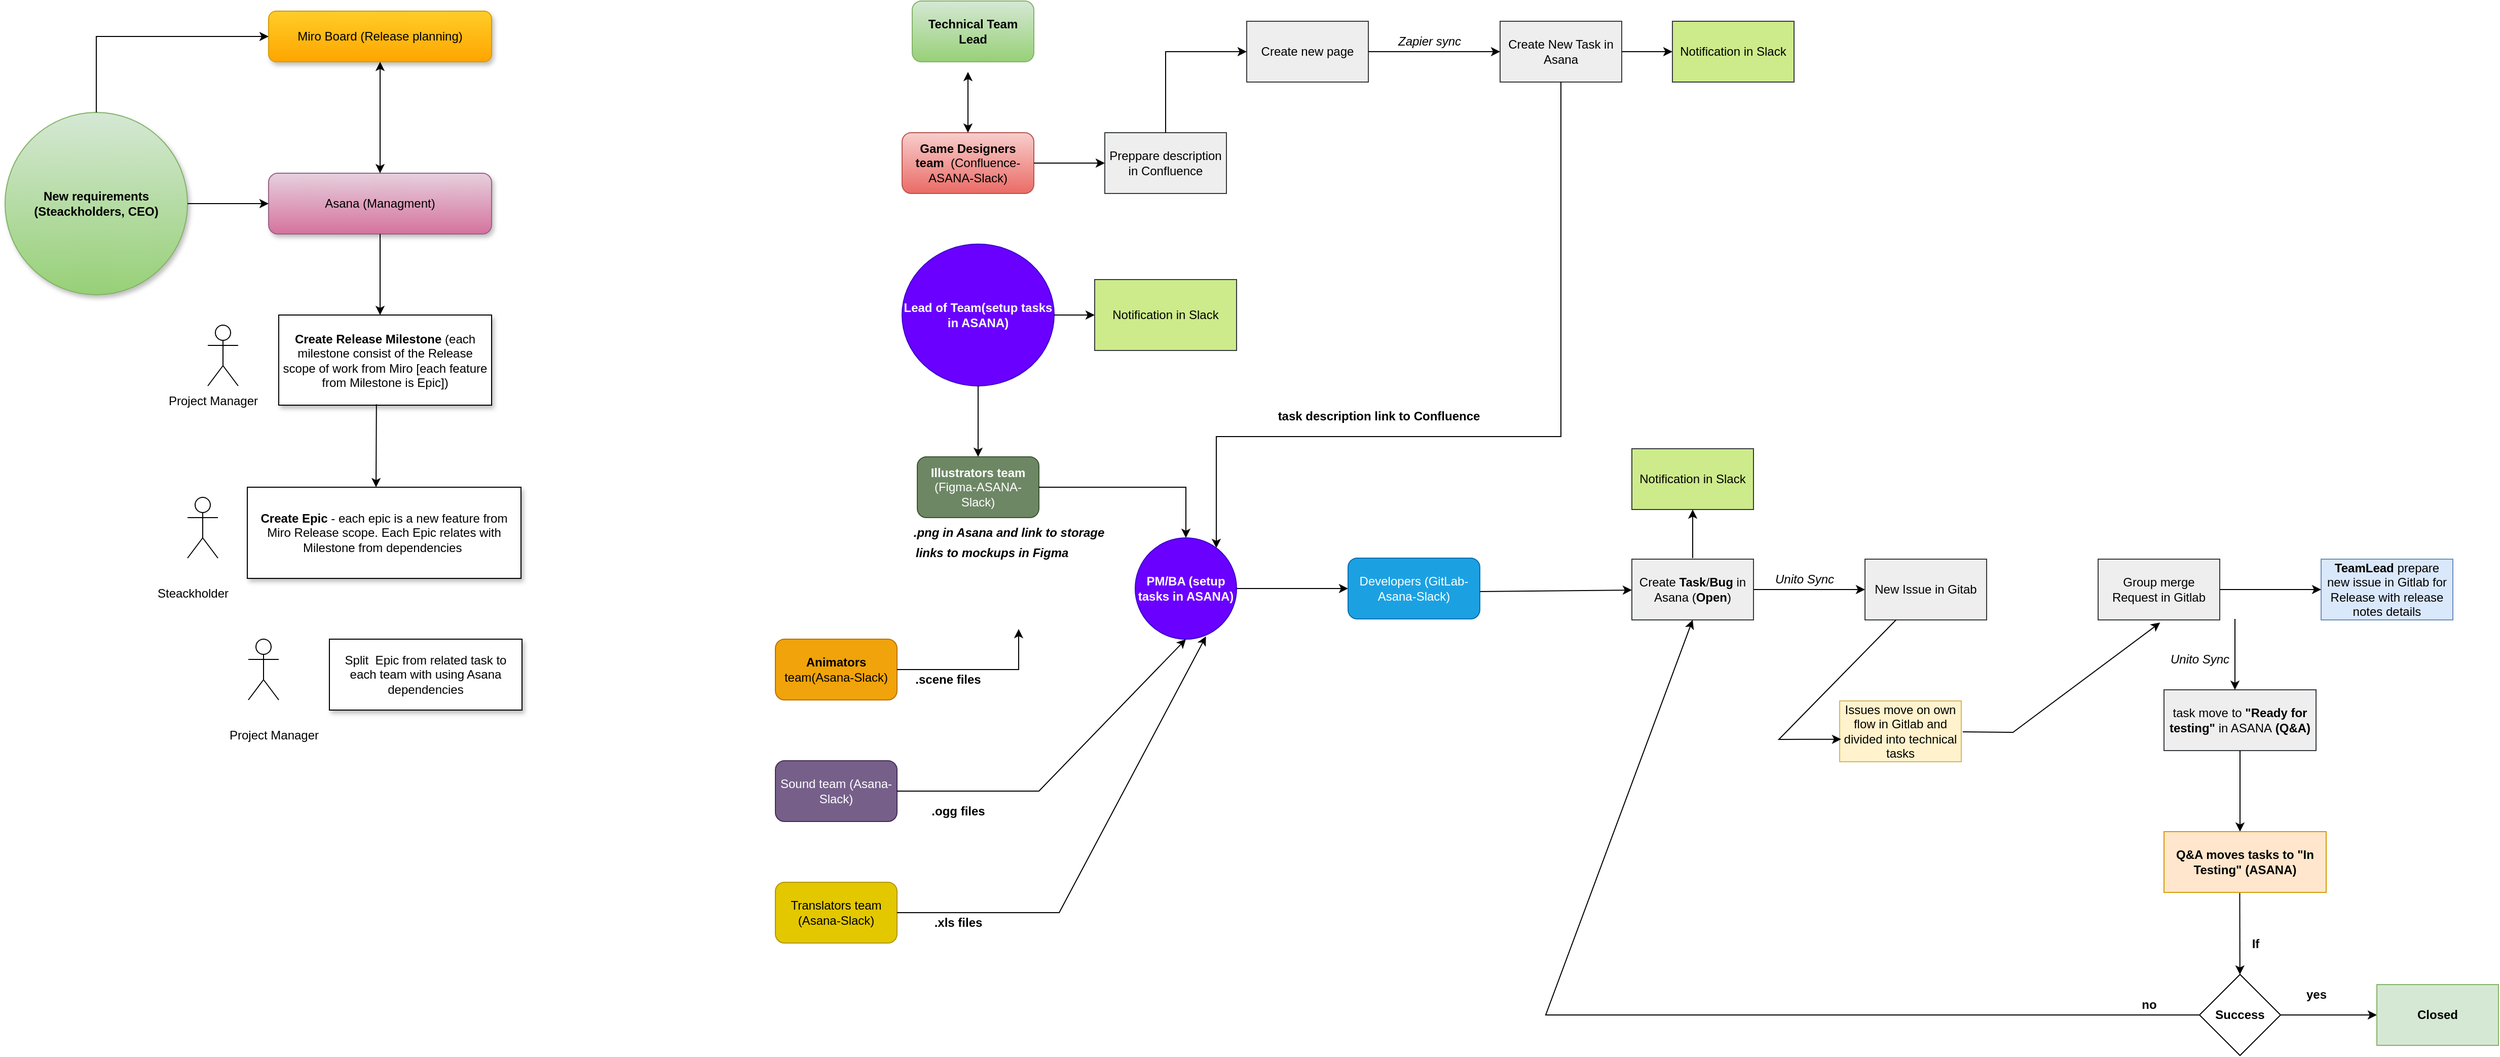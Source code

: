 <mxfile version="21.3.5" type="github">
  <diagram id="6IpWRTOvNhz4fQDFHxwE" name="Page-1">
    <mxGraphModel dx="2059" dy="695" grid="1" gridSize="10" guides="0" tooltips="1" connect="1" arrows="1" fold="1" page="1" pageScale="1" pageWidth="850" pageHeight="1100" math="0" shadow="0">
      <root>
        <mxCell id="0" />
        <mxCell id="1" parent="0" />
        <mxCell id="fXu-zx2hqorw0dzWZYp2-2" value="&lt;b&gt;New requirements (Steackholders, CEO)&lt;/b&gt;" style="ellipse;whiteSpace=wrap;html=1;aspect=fixed;fillColor=#d5e8d4;strokeColor=#82b366;gradientColor=#97d077;shadow=1;" parent="1" vertex="1">
          <mxGeometry x="-450" y="120" width="180" height="180" as="geometry" />
        </mxCell>
        <mxCell id="fXu-zx2hqorw0dzWZYp2-3" value="&lt;b&gt;Game Designers team&amp;nbsp;&lt;/b&gt; (Confluence-ASANA-Slack)" style="rounded=1;whiteSpace=wrap;html=1;fillColor=#f8cecc;strokeColor=#b85450;gradientColor=#ea6b66;" parent="1" vertex="1">
          <mxGeometry x="435" y="140" width="130" height="60" as="geometry" />
        </mxCell>
        <mxCell id="fXu-zx2hqorw0dzWZYp2-4" value="&lt;b&gt;Illustrators team&lt;/b&gt; (Figma-ASANA-Slack)" style="rounded=1;whiteSpace=wrap;html=1;fillColor=#6d8764;fontColor=#ffffff;strokeColor=#3A5431;" parent="1" vertex="1">
          <mxGeometry x="450" y="460" width="120" height="60" as="geometry" />
        </mxCell>
        <mxCell id="fXu-zx2hqorw0dzWZYp2-5" value="&lt;b&gt;Animators&lt;/b&gt; team(Asana-Slack)" style="rounded=1;whiteSpace=wrap;html=1;fillColor=#f0a30a;fontColor=#000000;strokeColor=#BD7000;" parent="1" vertex="1">
          <mxGeometry x="310" y="640" width="120" height="60" as="geometry" />
        </mxCell>
        <mxCell id="fXu-zx2hqorw0dzWZYp2-6" value="Sound team (Asana-Slack)" style="rounded=1;whiteSpace=wrap;html=1;fillColor=#76608a;fontColor=#ffffff;strokeColor=#432D57;" parent="1" vertex="1">
          <mxGeometry x="310" y="760" width="120" height="60" as="geometry" />
        </mxCell>
        <mxCell id="fXu-zx2hqorw0dzWZYp2-7" value="Translators team (Asana-Slack)" style="rounded=1;whiteSpace=wrap;html=1;fillColor=#e3c800;fontColor=#000000;strokeColor=#B09500;" parent="1" vertex="1">
          <mxGeometry x="310" y="880" width="120" height="60" as="geometry" />
        </mxCell>
        <mxCell id="fXu-zx2hqorw0dzWZYp2-11" value="" style="endArrow=classic;html=1;rounded=0;exitX=1;exitY=0.5;exitDx=0;exitDy=0;" parent="1" source="fXu-zx2hqorw0dzWZYp2-5" edge="1">
          <mxGeometry width="50" height="50" relative="1" as="geometry">
            <mxPoint x="600" y="770" as="sourcePoint" />
            <mxPoint x="550" y="630" as="targetPoint" />
            <Array as="points">
              <mxPoint x="550" y="670" />
            </Array>
          </mxGeometry>
        </mxCell>
        <mxCell id="fXu-zx2hqorw0dzWZYp2-12" value="" style="endArrow=classic;html=1;rounded=0;exitX=1;exitY=0.5;exitDx=0;exitDy=0;entryX=0.5;entryY=1;entryDx=0;entryDy=0;" parent="1" source="fXu-zx2hqorw0dzWZYp2-6" target="fXu-zx2hqorw0dzWZYp2-78" edge="1">
          <mxGeometry width="50" height="50" relative="1" as="geometry">
            <mxPoint x="480" y="810" as="sourcePoint" />
            <mxPoint x="560" y="590" as="targetPoint" />
            <Array as="points">
              <mxPoint x="570" y="790" />
            </Array>
          </mxGeometry>
        </mxCell>
        <mxCell id="fXu-zx2hqorw0dzWZYp2-13" value="" style="endArrow=classic;html=1;rounded=0;entryX=0.698;entryY=0.973;entryDx=0;entryDy=0;entryPerimeter=0;exitX=1;exitY=0.5;exitDx=0;exitDy=0;" parent="1" source="fXu-zx2hqorw0dzWZYp2-7" target="fXu-zx2hqorw0dzWZYp2-78" edge="1">
          <mxGeometry width="50" height="50" relative="1" as="geometry">
            <mxPoint x="630" y="840" as="sourcePoint" />
            <mxPoint x="586.2" y="608.22" as="targetPoint" />
            <Array as="points">
              <mxPoint x="590" y="910" />
            </Array>
          </mxGeometry>
        </mxCell>
        <mxCell id="fXu-zx2hqorw0dzWZYp2-20" value="" style="endArrow=classic;html=1;rounded=0;exitX=1;exitY=0.5;exitDx=0;exitDy=0;entryX=0.5;entryY=0;entryDx=0;entryDy=0;" parent="1" source="fXu-zx2hqorw0dzWZYp2-4" target="fXu-zx2hqorw0dzWZYp2-78" edge="1">
          <mxGeometry width="50" height="50" relative="1" as="geometry">
            <mxPoint x="755" y="500" as="sourcePoint" />
            <mxPoint x="715" y="540" as="targetPoint" />
            <Array as="points">
              <mxPoint x="715" y="490" />
            </Array>
          </mxGeometry>
        </mxCell>
        <mxCell id="fXu-zx2hqorw0dzWZYp2-22" value="&lt;b&gt;.scene files&lt;/b&gt;" style="text;html=1;align=center;verticalAlign=middle;resizable=0;points=[];autosize=1;strokeColor=none;fillColor=none;" parent="1" vertex="1">
          <mxGeometry x="435" y="665" width="90" height="30" as="geometry" />
        </mxCell>
        <mxCell id="fXu-zx2hqorw0dzWZYp2-23" value="&lt;b&gt;.ogg files&lt;/b&gt;" style="text;html=1;align=center;verticalAlign=middle;resizable=0;points=[];autosize=1;strokeColor=none;fillColor=none;" parent="1" vertex="1">
          <mxGeometry x="455" y="800" width="70" height="20" as="geometry" />
        </mxCell>
        <mxCell id="fXu-zx2hqorw0dzWZYp2-24" value="&lt;b&gt;.xls files&lt;/b&gt;" style="text;html=1;align=center;verticalAlign=middle;resizable=0;points=[];autosize=1;strokeColor=none;fillColor=none;" parent="1" vertex="1">
          <mxGeometry x="460" y="910" width="60" height="20" as="geometry" />
        </mxCell>
        <mxCell id="fXu-zx2hqorw0dzWZYp2-25" value="&lt;b&gt;&lt;i&gt;links to mockups in Figma&amp;nbsp;&lt;/i&gt;&lt;/b&gt;" style="text;html=1;align=center;verticalAlign=middle;resizable=0;points=[];autosize=1;strokeColor=none;fillColor=none;" parent="1" vertex="1">
          <mxGeometry x="435" y="540" width="180" height="30" as="geometry" />
        </mxCell>
        <mxCell id="fXu-zx2hqorw0dzWZYp2-26" value="Preppare description in Confluence" style="rounded=0;whiteSpace=wrap;html=1;fillColor=#eeeeee;strokeColor=#36393d;" parent="1" vertex="1">
          <mxGeometry x="635" y="140" width="120" height="60" as="geometry" />
        </mxCell>
        <mxCell id="fXu-zx2hqorw0dzWZYp2-27" value="" style="endArrow=classic;html=1;rounded=0;exitX=1;exitY=0.5;exitDx=0;exitDy=0;entryX=0;entryY=0.5;entryDx=0;entryDy=0;" parent="1" source="fXu-zx2hqorw0dzWZYp2-3" target="fXu-zx2hqorw0dzWZYp2-26" edge="1">
          <mxGeometry width="50" height="50" relative="1" as="geometry">
            <mxPoint x="665" y="100" as="sourcePoint" />
            <mxPoint x="715" y="50" as="targetPoint" />
          </mxGeometry>
        </mxCell>
        <mxCell id="fXu-zx2hqorw0dzWZYp2-28" value="Create new page" style="rounded=0;whiteSpace=wrap;html=1;fillColor=#eeeeee;strokeColor=#36393d;" parent="1" vertex="1">
          <mxGeometry x="775" y="30" width="120" height="60" as="geometry" />
        </mxCell>
        <mxCell id="fXu-zx2hqorw0dzWZYp2-29" value="Create New Task in Asana" style="rounded=0;whiteSpace=wrap;html=1;fillColor=#eeeeee;strokeColor=#36393d;" parent="1" vertex="1">
          <mxGeometry x="1025" y="30" width="120" height="60" as="geometry" />
        </mxCell>
        <mxCell id="fXu-zx2hqorw0dzWZYp2-30" value="" style="endArrow=classic;html=1;rounded=0;exitX=1;exitY=0.5;exitDx=0;exitDy=0;entryX=0;entryY=0.5;entryDx=0;entryDy=0;" parent="1" source="fXu-zx2hqorw0dzWZYp2-28" target="fXu-zx2hqorw0dzWZYp2-29" edge="1">
          <mxGeometry width="50" height="50" relative="1" as="geometry">
            <mxPoint x="865" y="160" as="sourcePoint" />
            <mxPoint x="915" y="110" as="targetPoint" />
          </mxGeometry>
        </mxCell>
        <mxCell id="fXu-zx2hqorw0dzWZYp2-31" value="" style="endArrow=classic;html=1;rounded=0;exitX=0.5;exitY=0;exitDx=0;exitDy=0;entryX=0;entryY=0.5;entryDx=0;entryDy=0;" parent="1" source="fXu-zx2hqorw0dzWZYp2-26" target="fXu-zx2hqorw0dzWZYp2-28" edge="1">
          <mxGeometry width="50" height="50" relative="1" as="geometry">
            <mxPoint x="675" y="120" as="sourcePoint" />
            <mxPoint x="725" y="70" as="targetPoint" />
            <Array as="points">
              <mxPoint x="695" y="60" />
            </Array>
          </mxGeometry>
        </mxCell>
        <mxCell id="fXu-zx2hqorw0dzWZYp2-34" value="Notification in Slack" style="rounded=0;whiteSpace=wrap;html=1;fillColor=#cdeb8b;strokeColor=#36393d;" parent="1" vertex="1">
          <mxGeometry x="1195" y="30" width="120" height="60" as="geometry" />
        </mxCell>
        <mxCell id="fXu-zx2hqorw0dzWZYp2-35" value="" style="endArrow=classic;html=1;rounded=0;entryX=0;entryY=0.5;entryDx=0;entryDy=0;exitX=1;exitY=0.5;exitDx=0;exitDy=0;" parent="1" source="fXu-zx2hqorw0dzWZYp2-29" target="fXu-zx2hqorw0dzWZYp2-34" edge="1">
          <mxGeometry width="50" height="50" relative="1" as="geometry">
            <mxPoint x="955" y="250" as="sourcePoint" />
            <mxPoint x="1005" y="200" as="targetPoint" />
          </mxGeometry>
        </mxCell>
        <mxCell id="fXu-zx2hqorw0dzWZYp2-37" value="Notification in Slack" style="rounded=0;whiteSpace=wrap;html=1;fillColor=#cdeb8b;strokeColor=#36393d;" parent="1" vertex="1">
          <mxGeometry x="625" y="285" width="140" height="70" as="geometry" />
        </mxCell>
        <mxCell id="fXu-zx2hqorw0dzWZYp2-54" value="" style="endArrow=classic;html=1;rounded=0;entryX=0;entryY=0.5;entryDx=0;entryDy=0;exitX=1;exitY=0.5;exitDx=0;exitDy=0;startArrow=none;" parent="1" source="fXu-zx2hqorw0dzWZYp2-78" target="fXu-zx2hqorw0dzWZYp2-77" edge="1">
          <mxGeometry width="50" height="50" relative="1" as="geometry">
            <mxPoint x="775" y="570" as="sourcePoint" />
            <mxPoint x="835" y="570" as="targetPoint" />
          </mxGeometry>
        </mxCell>
        <mxCell id="fXu-zx2hqorw0dzWZYp2-55" value="&lt;b&gt;Lead of Team(setup tasks in ASANA)&lt;/b&gt;" style="ellipse;whiteSpace=wrap;html=1;fillColor=#6a00ff;strokeColor=#3700CC;fontColor=#ffffff;" parent="1" vertex="1">
          <mxGeometry x="435" y="250" width="150" height="140" as="geometry" />
        </mxCell>
        <mxCell id="fXu-zx2hqorw0dzWZYp2-70" value="" style="endArrow=classic;html=1;rounded=0;exitX=0.5;exitY=1;exitDx=0;exitDy=0;entryX=0.5;entryY=0;entryDx=0;entryDy=0;" parent="1" source="fXu-zx2hqorw0dzWZYp2-55" target="fXu-zx2hqorw0dzWZYp2-4" edge="1">
          <mxGeometry width="50" height="50" relative="1" as="geometry">
            <mxPoint x="205" y="510" as="sourcePoint" />
            <mxPoint x="255" y="460" as="targetPoint" />
          </mxGeometry>
        </mxCell>
        <mxCell id="fXu-zx2hqorw0dzWZYp2-74" value="" style="endArrow=classic;html=1;rounded=0;exitX=1;exitY=0.5;exitDx=0;exitDy=0;entryX=0;entryY=0.5;entryDx=0;entryDy=0;" parent="1" source="fXu-zx2hqorw0dzWZYp2-55" target="fXu-zx2hqorw0dzWZYp2-37" edge="1">
          <mxGeometry width="50" height="50" relative="1" as="geometry">
            <mxPoint x="165" y="580" as="sourcePoint" />
            <mxPoint x="215" y="530" as="targetPoint" />
          </mxGeometry>
        </mxCell>
        <mxCell id="fXu-zx2hqorw0dzWZYp2-77" value="Developers (GitLab-Asana-Slack)" style="rounded=1;whiteSpace=wrap;html=1;fillColor=#1ba1e2;fontColor=#ffffff;strokeColor=#006EAF;" parent="1" vertex="1">
          <mxGeometry x="875" y="560" width="130" height="60" as="geometry" />
        </mxCell>
        <mxCell id="fXu-zx2hqorw0dzWZYp2-78" value="&lt;b&gt;PM/BA (setup tasks in ASANA)&lt;/b&gt;" style="ellipse;whiteSpace=wrap;html=1;fillColor=#6a00ff;strokeColor=#3700CC;fontColor=#ffffff;" parent="1" vertex="1">
          <mxGeometry x="665" y="540" width="100" height="100" as="geometry" />
        </mxCell>
        <mxCell id="fXu-zx2hqorw0dzWZYp2-80" value="" style="endArrow=classic;html=1;rounded=0;exitX=0.5;exitY=1;exitDx=0;exitDy=0;" parent="1" source="fXu-zx2hqorw0dzWZYp2-29" edge="1">
          <mxGeometry width="50" height="50" relative="1" as="geometry">
            <mxPoint x="985" y="280" as="sourcePoint" />
            <mxPoint x="745" y="550" as="targetPoint" />
            <Array as="points">
              <mxPoint x="1085" y="440" />
              <mxPoint x="745" y="440" />
            </Array>
          </mxGeometry>
        </mxCell>
        <mxCell id="fXu-zx2hqorw0dzWZYp2-81" value="&lt;b&gt;task description link to Confluence&lt;/b&gt;" style="text;html=1;align=center;verticalAlign=middle;resizable=0;points=[];autosize=1;strokeColor=none;fillColor=none;" parent="1" vertex="1">
          <mxGeometry x="800" y="410" width="210" height="20" as="geometry" />
        </mxCell>
        <mxCell id="fXu-zx2hqorw0dzWZYp2-82" value="Notification in Slack" style="rounded=0;whiteSpace=wrap;html=1;fillColor=#cdeb8b;strokeColor=#36393d;" parent="1" vertex="1">
          <mxGeometry x="1155" y="452" width="120" height="60" as="geometry" />
        </mxCell>
        <mxCell id="fXu-zx2hqorw0dzWZYp2-85" value="Create &lt;b&gt;Task&lt;/b&gt;/&lt;b&gt;Bug &lt;/b&gt;in Asana (&lt;b&gt;Open&lt;/b&gt;)" style="rounded=0;whiteSpace=wrap;html=1;fillColor=#eeeeee;strokeColor=#36393d;" parent="1" vertex="1">
          <mxGeometry x="1155" y="561" width="120" height="60" as="geometry" />
        </mxCell>
        <mxCell id="fXu-zx2hqorw0dzWZYp2-86" value="" style="endArrow=classic;html=1;rounded=0;exitX=1;exitY=0.5;exitDx=0;exitDy=0;" parent="1" source="fXu-zx2hqorw0dzWZYp2-85" edge="1">
          <mxGeometry width="50" height="50" relative="1" as="geometry">
            <mxPoint x="1385" y="641" as="sourcePoint" />
            <mxPoint x="1385" y="591" as="targetPoint" />
          </mxGeometry>
        </mxCell>
        <mxCell id="fXu-zx2hqorw0dzWZYp2-87" value="New Issue in Gitab" style="rounded=0;whiteSpace=wrap;html=1;fillColor=#eeeeee;strokeColor=#36393d;" parent="1" vertex="1">
          <mxGeometry x="1385" y="561" width="120" height="60" as="geometry" />
        </mxCell>
        <mxCell id="fXu-zx2hqorw0dzWZYp2-88" value="&lt;i&gt;Unito Sync&lt;/i&gt;" style="text;html=1;align=center;verticalAlign=middle;resizable=0;points=[];autosize=1;strokeColor=none;fillColor=none;" parent="1" vertex="1">
          <mxGeometry x="1290" y="571" width="70" height="20" as="geometry" />
        </mxCell>
        <mxCell id="fXu-zx2hqorw0dzWZYp2-90" value="&lt;i&gt;Zapier sync&lt;/i&gt;" style="text;html=1;align=center;verticalAlign=middle;resizable=0;points=[];autosize=1;strokeColor=none;fillColor=none;" parent="1" vertex="1">
          <mxGeometry x="915" y="40" width="80" height="20" as="geometry" />
        </mxCell>
        <mxCell id="fXu-zx2hqorw0dzWZYp2-91" value="Group merge Request in Gitlab" style="rounded=0;whiteSpace=wrap;html=1;fillColor=#eeeeee;strokeColor=#36393d;" parent="1" vertex="1">
          <mxGeometry x="1615" y="561" width="120" height="60" as="geometry" />
        </mxCell>
        <mxCell id="fXu-zx2hqorw0dzWZYp2-92" value="" style="endArrow=classic;html=1;rounded=0;exitX=1.012;exitY=0.509;exitDx=0;exitDy=0;entryX=0.51;entryY=1.044;entryDx=0;entryDy=0;exitPerimeter=0;entryPerimeter=0;" parent="1" source="dabtLC075DSBV3i54uBR-2" target="fXu-zx2hqorw0dzWZYp2-91" edge="1">
          <mxGeometry width="50" height="50" relative="1" as="geometry">
            <mxPoint x="1010" y="561" as="sourcePoint" />
            <mxPoint x="1060" y="511" as="targetPoint" />
            <Array as="points">
              <mxPoint x="1531" y="732" />
            </Array>
          </mxGeometry>
        </mxCell>
        <mxCell id="fXu-zx2hqorw0dzWZYp2-95" value="&lt;b&gt;TeamLead &lt;/b&gt;prepare new issue in Gitlab for Release with release notes details" style="rounded=0;whiteSpace=wrap;html=1;fillColor=#dae8fc;strokeColor=#6c8ebf;" parent="1" vertex="1">
          <mxGeometry x="1835" y="561" width="130" height="60" as="geometry" />
        </mxCell>
        <mxCell id="fXu-zx2hqorw0dzWZYp2-96" value="" style="endArrow=classic;html=1;rounded=0;exitX=1;exitY=0.5;exitDx=0;exitDy=0;entryX=0;entryY=0.5;entryDx=0;entryDy=0;" parent="1" source="fXu-zx2hqorw0dzWZYp2-91" target="fXu-zx2hqorw0dzWZYp2-95" edge="1">
          <mxGeometry width="50" height="50" relative="1" as="geometry">
            <mxPoint x="1425" y="521" as="sourcePoint" />
            <mxPoint x="1475" y="471" as="targetPoint" />
          </mxGeometry>
        </mxCell>
        <mxCell id="fXu-zx2hqorw0dzWZYp2-99" value="task move to&lt;b&gt; &quot;Ready for testing&quot;&lt;/b&gt; in ASANA&amp;nbsp;&lt;b&gt;(Q&amp;amp;A)&lt;/b&gt;" style="rounded=0;whiteSpace=wrap;html=1;fillColor=#eeeeee;strokeColor=#36393d;" parent="1" vertex="1">
          <mxGeometry x="1680" y="690" width="150" height="60" as="geometry" />
        </mxCell>
        <mxCell id="fXu-zx2hqorw0dzWZYp2-103" value="" style="endArrow=classic;html=1;rounded=0;" parent="1" edge="1">
          <mxGeometry width="50" height="50" relative="1" as="geometry">
            <mxPoint x="1750" y="620" as="sourcePoint" />
            <mxPoint x="1750" y="690" as="targetPoint" />
          </mxGeometry>
        </mxCell>
        <mxCell id="fXu-zx2hqorw0dzWZYp2-105" value="&lt;b&gt;Success&lt;/b&gt;" style="rhombus;whiteSpace=wrap;html=1;" parent="1" vertex="1">
          <mxGeometry x="1715" y="971" width="80" height="80" as="geometry" />
        </mxCell>
        <mxCell id="fXu-zx2hqorw0dzWZYp2-106" value="" style="endArrow=classic;html=1;rounded=0;exitX=0.5;exitY=1;exitDx=0;exitDy=0;" parent="1" source="fXu-zx2hqorw0dzWZYp2-99" edge="1">
          <mxGeometry width="50" height="50" relative="1" as="geometry">
            <mxPoint x="1390" y="711" as="sourcePoint" />
            <mxPoint x="1755" y="830" as="targetPoint" />
          </mxGeometry>
        </mxCell>
        <mxCell id="fXu-zx2hqorw0dzWZYp2-108" value="&lt;b&gt;If&lt;/b&gt;" style="text;html=1;align=center;verticalAlign=middle;resizable=0;points=[];autosize=1;strokeColor=none;fillColor=none;" parent="1" vertex="1">
          <mxGeometry x="1760" y="931" width="20" height="20" as="geometry" />
        </mxCell>
        <mxCell id="fXu-zx2hqorw0dzWZYp2-109" value="" style="endArrow=classic;html=1;rounded=0;exitX=1;exitY=0.5;exitDx=0;exitDy=0;" parent="1" source="fXu-zx2hqorw0dzWZYp2-105" target="fXu-zx2hqorw0dzWZYp2-110" edge="1">
          <mxGeometry width="50" height="50" relative="1" as="geometry">
            <mxPoint x="1390" y="711" as="sourcePoint" />
            <mxPoint x="1890" y="1011" as="targetPoint" />
          </mxGeometry>
        </mxCell>
        <mxCell id="fXu-zx2hqorw0dzWZYp2-110" value="&lt;b&gt;Closed&lt;/b&gt;" style="rounded=0;whiteSpace=wrap;html=1;fillColor=#d5e8d4;strokeColor=#82b366;" parent="1" vertex="1">
          <mxGeometry x="1890" y="981" width="120" height="60" as="geometry" />
        </mxCell>
        <mxCell id="fXu-zx2hqorw0dzWZYp2-111" value="&lt;b&gt;yes&lt;/b&gt;" style="text;html=1;align=center;verticalAlign=middle;resizable=0;points=[];autosize=1;strokeColor=none;fillColor=none;" parent="1" vertex="1">
          <mxGeometry x="1810" y="981" width="40" height="20" as="geometry" />
        </mxCell>
        <mxCell id="fXu-zx2hqorw0dzWZYp2-112" value="" style="endArrow=classic;html=1;rounded=0;entryX=0.5;entryY=1;entryDx=0;entryDy=0;exitX=0;exitY=0.5;exitDx=0;exitDy=0;" parent="1" source="fXu-zx2hqorw0dzWZYp2-105" target="fXu-zx2hqorw0dzWZYp2-85" edge="1">
          <mxGeometry width="50" height="50" relative="1" as="geometry">
            <mxPoint x="1410" y="711" as="sourcePoint" />
            <mxPoint x="1460" y="661" as="targetPoint" />
            <Array as="points">
              <mxPoint x="1070" y="1011" />
            </Array>
          </mxGeometry>
        </mxCell>
        <mxCell id="fXu-zx2hqorw0dzWZYp2-113" value="&lt;b&gt;no&lt;/b&gt;" style="text;html=1;align=center;verticalAlign=middle;resizable=0;points=[];autosize=1;strokeColor=none;fillColor=none;" parent="1" vertex="1">
          <mxGeometry x="1650" y="991" width="30" height="20" as="geometry" />
        </mxCell>
        <mxCell id="fXu-zx2hqorw0dzWZYp2-115" value="&lt;b&gt;Technical Team Lead&lt;/b&gt;" style="rounded=1;whiteSpace=wrap;html=1;fillColor=#d5e8d4;strokeColor=#82b366;gradientColor=#97d077;" parent="1" vertex="1">
          <mxGeometry x="445" y="10" width="120" height="60" as="geometry" />
        </mxCell>
        <mxCell id="fXu-zx2hqorw0dzWZYp2-117" value="" style="endArrow=classic;startArrow=classic;html=1;rounded=0;exitX=0.5;exitY=0;exitDx=0;exitDy=0;" parent="1" source="fXu-zx2hqorw0dzWZYp2-3" edge="1">
          <mxGeometry width="50" height="50" relative="1" as="geometry">
            <mxPoint x="575" y="130" as="sourcePoint" />
            <mxPoint x="500" y="80" as="targetPoint" />
          </mxGeometry>
        </mxCell>
        <mxCell id="dabtLC075DSBV3i54uBR-1" value="&lt;i&gt;Unito Sync&lt;/i&gt;" style="text;html=1;align=center;verticalAlign=middle;resizable=0;points=[];autosize=1;strokeColor=none;fillColor=none;" parent="1" vertex="1">
          <mxGeometry x="1680" y="650" width="70" height="20" as="geometry" />
        </mxCell>
        <mxCell id="dabtLC075DSBV3i54uBR-2" value="Issues move on own flow in Gitlab and divided into technical tasks" style="rounded=0;whiteSpace=wrap;html=1;fillColor=#fff2cc;strokeColor=#d6b656;" parent="1" vertex="1">
          <mxGeometry x="1360" y="701" width="120" height="60" as="geometry" />
        </mxCell>
        <mxCell id="dabtLC075DSBV3i54uBR-3" value="" style="endArrow=classic;html=1;rounded=0;entryX=0.012;entryY=0.63;entryDx=0;entryDy=0;entryPerimeter=0;" parent="1" source="fXu-zx2hqorw0dzWZYp2-87" target="dabtLC075DSBV3i54uBR-2" edge="1">
          <mxGeometry width="50" height="50" relative="1" as="geometry">
            <mxPoint x="1250" y="811" as="sourcePoint" />
            <mxPoint x="1300" y="761" as="targetPoint" />
            <Array as="points">
              <mxPoint x="1300" y="739" />
            </Array>
          </mxGeometry>
        </mxCell>
        <mxCell id="dabtLC075DSBV3i54uBR-4" value="" style="endArrow=classic;html=1;rounded=0;exitX=1.002;exitY=0.549;exitDx=0;exitDy=0;exitPerimeter=0;" parent="1" source="fXu-zx2hqorw0dzWZYp2-77" target="fXu-zx2hqorw0dzWZYp2-85" edge="1">
          <mxGeometry width="50" height="50" relative="1" as="geometry">
            <mxPoint x="1235" y="650" as="sourcePoint" />
            <mxPoint x="1285" y="600" as="targetPoint" />
          </mxGeometry>
        </mxCell>
        <mxCell id="dabtLC075DSBV3i54uBR-5" value="" style="endArrow=classic;html=1;rounded=0;" parent="1" target="fXu-zx2hqorw0dzWZYp2-82" edge="1">
          <mxGeometry width="50" height="50" relative="1" as="geometry">
            <mxPoint x="1215" y="560" as="sourcePoint" />
            <mxPoint x="1545" y="430" as="targetPoint" />
          </mxGeometry>
        </mxCell>
        <mxCell id="dabtLC075DSBV3i54uBR-6" value="&lt;b&gt;Q&amp;amp;A moves tasks to &quot;In Testing&quot; (ASANA)&lt;/b&gt;" style="rounded=0;whiteSpace=wrap;html=1;fillColor=#ffe6cc;strokeColor=#d79b00;" parent="1" vertex="1">
          <mxGeometry x="1680" y="830" width="160" height="60" as="geometry" />
        </mxCell>
        <mxCell id="dabtLC075DSBV3i54uBR-7" value="" style="endArrow=classic;html=1;rounded=0;exitX=0.467;exitY=1.011;exitDx=0;exitDy=0;exitPerimeter=0;" parent="1" source="dabtLC075DSBV3i54uBR-6" target="fXu-zx2hqorw0dzWZYp2-105" edge="1">
          <mxGeometry width="50" height="50" relative="1" as="geometry">
            <mxPoint x="2010" y="860" as="sourcePoint" />
            <mxPoint x="2060" y="810" as="targetPoint" />
          </mxGeometry>
        </mxCell>
        <mxCell id="KpAgJAWe9NCauuptB6li-1" value="&lt;i&gt;&lt;b&gt;.png in Asana and link to storage&lt;/b&gt;&lt;/i&gt;" style="text;html=1;align=center;verticalAlign=middle;resizable=0;points=[];autosize=1;strokeColor=none;fillColor=none;" parent="1" vertex="1">
          <mxGeometry x="435" y="520" width="210" height="30" as="geometry" />
        </mxCell>
        <mxCell id="JSEa2vaJHXwGFsyHtMpE-1" value="Miro Board (Release planning)" style="rounded=1;whiteSpace=wrap;html=1;fillColor=#ffcd28;gradientColor=#ffa500;strokeColor=#d79b00;shadow=1;" parent="1" vertex="1">
          <mxGeometry x="-190" y="20" width="220" height="50" as="geometry" />
        </mxCell>
        <mxCell id="JSEa2vaJHXwGFsyHtMpE-2" value="Asana (Managment)" style="rounded=1;whiteSpace=wrap;html=1;fillColor=#e6d0de;gradientColor=#d5739d;strokeColor=#996185;shadow=1;" parent="1" vertex="1">
          <mxGeometry x="-190" y="180" width="220" height="60" as="geometry" />
        </mxCell>
        <mxCell id="JSEa2vaJHXwGFsyHtMpE-3" value="" style="endArrow=classic;html=1;rounded=0;exitX=0.5;exitY=0;exitDx=0;exitDy=0;entryX=0;entryY=0.5;entryDx=0;entryDy=0;" parent="1" source="fXu-zx2hqorw0dzWZYp2-2" target="JSEa2vaJHXwGFsyHtMpE-1" edge="1">
          <mxGeometry width="50" height="50" relative="1" as="geometry">
            <mxPoint x="120" y="340" as="sourcePoint" />
            <mxPoint x="170" y="290" as="targetPoint" />
            <Array as="points">
              <mxPoint x="-360" y="45" />
            </Array>
          </mxGeometry>
        </mxCell>
        <mxCell id="JSEa2vaJHXwGFsyHtMpE-4" value="" style="endArrow=classic;startArrow=classic;html=1;rounded=0;entryX=0.5;entryY=1;entryDx=0;entryDy=0;exitX=0.5;exitY=0;exitDx=0;exitDy=0;" parent="1" source="JSEa2vaJHXwGFsyHtMpE-2" target="JSEa2vaJHXwGFsyHtMpE-1" edge="1">
          <mxGeometry width="50" height="50" relative="1" as="geometry">
            <mxPoint x="-150" y="120" as="sourcePoint" />
            <mxPoint x="-100" y="70" as="targetPoint" />
          </mxGeometry>
        </mxCell>
        <mxCell id="JSEa2vaJHXwGFsyHtMpE-5" value="" style="endArrow=classic;html=1;rounded=0;exitX=1;exitY=0.5;exitDx=0;exitDy=0;" parent="1" source="fXu-zx2hqorw0dzWZYp2-2" target="JSEa2vaJHXwGFsyHtMpE-2" edge="1">
          <mxGeometry width="50" height="50" relative="1" as="geometry">
            <mxPoint x="120" y="290" as="sourcePoint" />
            <mxPoint x="-230" y="210" as="targetPoint" />
          </mxGeometry>
        </mxCell>
        <mxCell id="JSEa2vaJHXwGFsyHtMpE-6" value="&lt;b&gt;Create Epic&lt;/b&gt; - each epic is a new feature from Miro Release scope. Each Epic relates with Milestone from dependencies&amp;nbsp;" style="rounded=0;whiteSpace=wrap;html=1;shadow=1;" parent="1" vertex="1">
          <mxGeometry x="-211" y="490" width="270" height="90" as="geometry" />
        </mxCell>
        <mxCell id="JSEa2vaJHXwGFsyHtMpE-8" value="Split&amp;nbsp; Epic from related task to each team with using Asana dependencies" style="rounded=0;whiteSpace=wrap;html=1;shadow=1;" parent="1" vertex="1">
          <mxGeometry x="-130" y="640" width="190" height="70" as="geometry" />
        </mxCell>
        <mxCell id="JSEa2vaJHXwGFsyHtMpE-9" value="&lt;b&gt;Create Release Milestone&lt;/b&gt; (each milestone consist of the Release scope of work from Miro [each feature from Milestone is Epic])" style="rounded=0;whiteSpace=wrap;html=1;shadow=1;" parent="1" vertex="1">
          <mxGeometry x="-180" y="320" width="210" height="89" as="geometry" />
        </mxCell>
        <mxCell id="JSEa2vaJHXwGFsyHtMpE-10" value="" style="endArrow=classic;html=1;rounded=0;exitX=0.5;exitY=1;exitDx=0;exitDy=0;" parent="1" source="JSEa2vaJHXwGFsyHtMpE-2" edge="1">
          <mxGeometry width="50" height="50" relative="1" as="geometry">
            <mxPoint x="130" y="300" as="sourcePoint" />
            <mxPoint x="-80" y="320" as="targetPoint" />
          </mxGeometry>
        </mxCell>
        <mxCell id="JSEa2vaJHXwGFsyHtMpE-11" value="" style="endArrow=classic;html=1;rounded=0;exitX=0.459;exitY=0.99;exitDx=0;exitDy=0;exitPerimeter=0;" parent="1" source="JSEa2vaJHXwGFsyHtMpE-9" edge="1">
          <mxGeometry width="50" height="50" relative="1" as="geometry">
            <mxPoint x="80" y="480" as="sourcePoint" />
            <mxPoint x="-84" y="490" as="targetPoint" />
          </mxGeometry>
        </mxCell>
        <mxCell id="-H-TBqle4YXtb74q-G5v-2" value="Steackholder" style="text;html=1;align=center;verticalAlign=middle;resizable=0;points=[];autosize=1;strokeColor=none;fillColor=none;" vertex="1" parent="1">
          <mxGeometry x="-310" y="580" width="90" height="30" as="geometry" />
        </mxCell>
        <mxCell id="-H-TBqle4YXtb74q-G5v-8" value="Actor" style="shape=umlActor;verticalLabelPosition=bottom;verticalAlign=top;html=1;outlineConnect=0;editable=1;movable=1;resizable=1;rotatable=1;deletable=1;locked=0;connectable=1;comic=0;strokeColor=default;fillColor=default;overflow=hidden;noLabel=1;" vertex="1" parent="1">
          <mxGeometry x="-250" y="330" width="30" height="60" as="geometry" />
        </mxCell>
        <mxCell id="-H-TBqle4YXtb74q-G5v-9" value="Actor" style="shape=umlActor;verticalLabelPosition=bottom;verticalAlign=top;html=1;outlineConnect=0;overflow=hidden;noLabel=1;" vertex="1" parent="1">
          <mxGeometry x="-270" y="500" width="30" height="60" as="geometry" />
        </mxCell>
        <mxCell id="-H-TBqle4YXtb74q-G5v-10" value="Actor" style="shape=umlActor;verticalLabelPosition=bottom;verticalAlign=top;html=1;outlineConnect=0;noLabel=1;" vertex="1" parent="1">
          <mxGeometry x="-210" y="640" width="30" height="60" as="geometry" />
        </mxCell>
        <mxCell id="-H-TBqle4YXtb74q-G5v-14" value="Project Manager" style="text;html=1;align=center;verticalAlign=middle;resizable=0;points=[];autosize=1;strokeColor=none;fillColor=none;" vertex="1" parent="1">
          <mxGeometry x="-300" y="390" width="110" height="30" as="geometry" />
        </mxCell>
        <mxCell id="-H-TBqle4YXtb74q-G5v-16" value="Project Manager" style="text;html=1;align=center;verticalAlign=middle;resizable=0;points=[];autosize=1;strokeColor=none;fillColor=none;" vertex="1" parent="1">
          <mxGeometry x="-240" y="720" width="110" height="30" as="geometry" />
        </mxCell>
      </root>
    </mxGraphModel>
  </diagram>
</mxfile>
